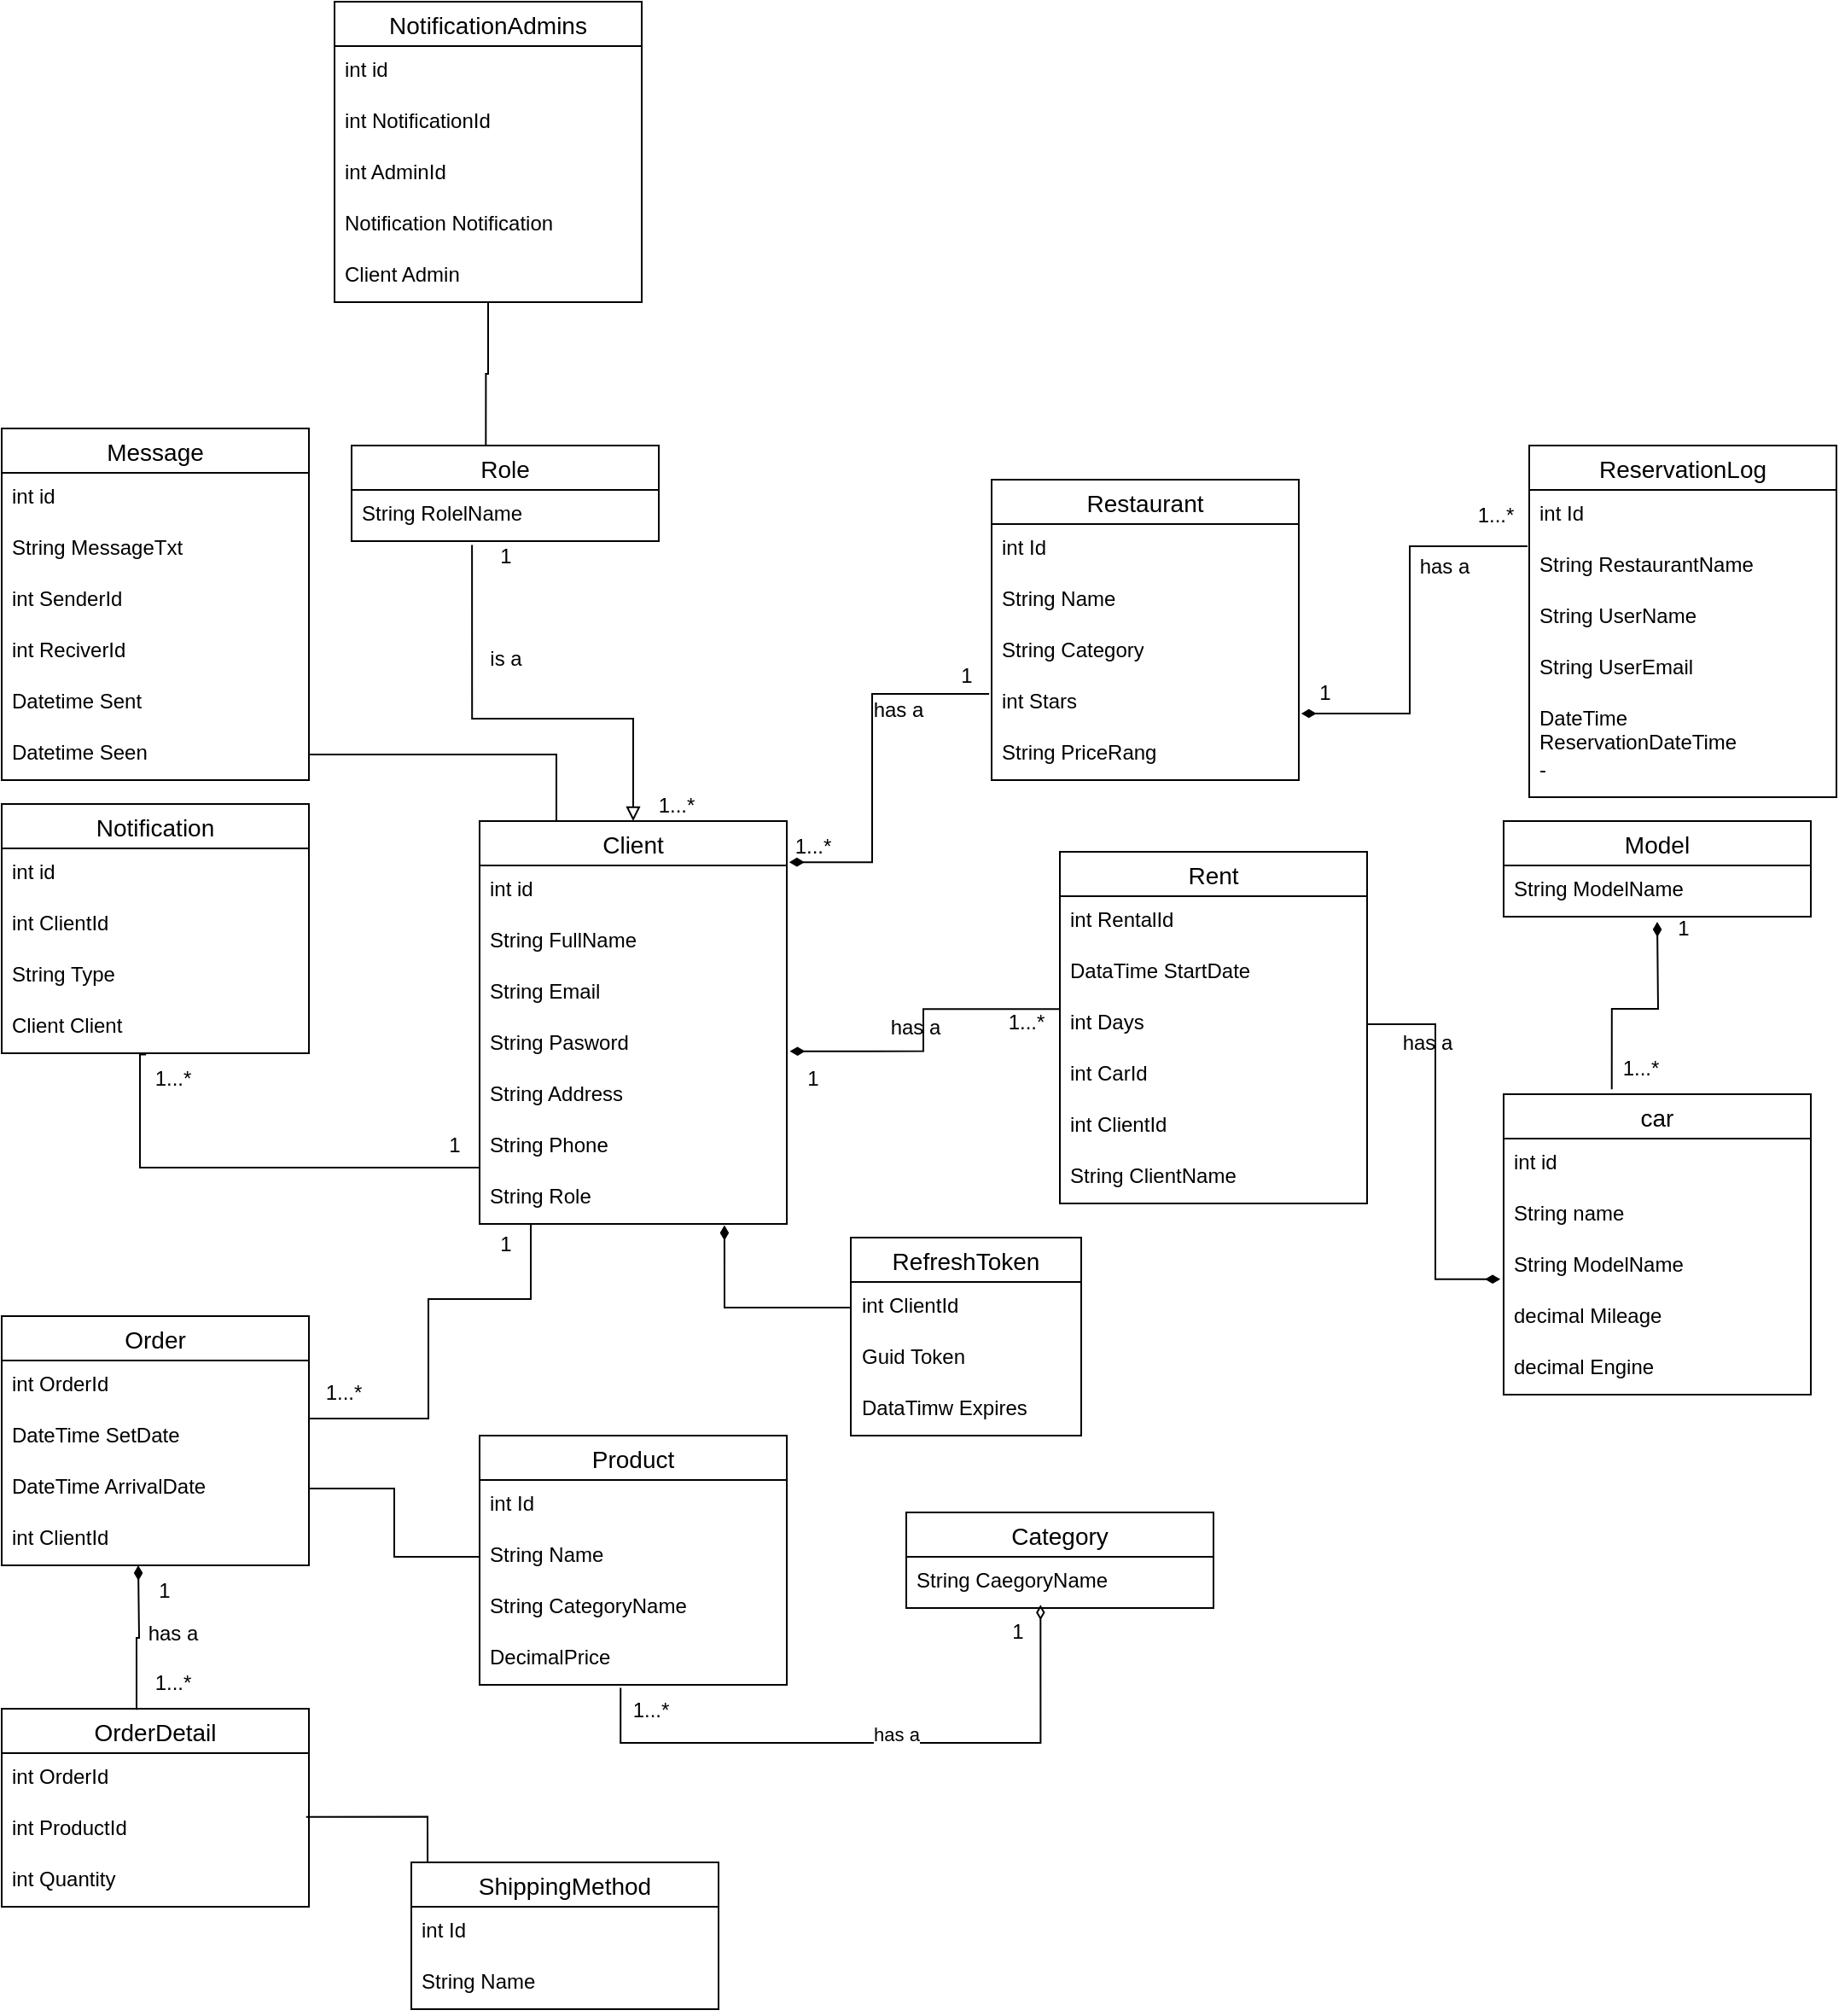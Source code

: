 <mxfile version="26.0.5">
  <diagram name="Page-1" id="ARpeOFKl9OsKkhkFpAH1">
    <mxGraphModel dx="2333" dy="3360" grid="1" gridSize="10" guides="1" tooltips="1" connect="1" arrows="1" fold="1" page="1" pageScale="1" pageWidth="850" pageHeight="1100" math="0" shadow="0">
      <root>
        <mxCell id="0" />
        <mxCell id="1" parent="0" />
        <mxCell id="6pw_1wc_7eydWXeOrxVZ-132" value="car" style="swimlane;fontStyle=0;childLayout=stackLayout;horizontal=1;startSize=26;horizontalStack=0;resizeParent=1;resizeParentMax=0;resizeLast=0;collapsible=1;marginBottom=0;align=center;fontSize=14;direction=east;absoluteArcSize=0;" parent="1" vertex="1">
          <mxGeometry x="920" y="-520" width="180" height="176" as="geometry">
            <mxRectangle x="80" y="40" width="60" height="30" as="alternateBounds" />
          </mxGeometry>
        </mxCell>
        <mxCell id="6pw_1wc_7eydWXeOrxVZ-133" value="int id" style="text;strokeColor=none;fillColor=none;spacingLeft=4;spacingRight=4;overflow=hidden;rotatable=0;points=[[0,0.5],[1,0.5]];portConstraint=eastwest;fontSize=12;whiteSpace=wrap;html=1;" parent="6pw_1wc_7eydWXeOrxVZ-132" vertex="1">
          <mxGeometry y="26" width="180" height="30" as="geometry" />
        </mxCell>
        <mxCell id="6pw_1wc_7eydWXeOrxVZ-134" value="String name" style="text;strokeColor=none;fillColor=none;spacingLeft=4;spacingRight=4;overflow=hidden;rotatable=0;points=[[0,0.5],[1,0.5]];portConstraint=eastwest;fontSize=12;whiteSpace=wrap;html=1;" parent="6pw_1wc_7eydWXeOrxVZ-132" vertex="1">
          <mxGeometry y="56" width="180" height="30" as="geometry" />
        </mxCell>
        <mxCell id="6pw_1wc_7eydWXeOrxVZ-135" value="String ModelName" style="text;strokeColor=none;fillColor=none;spacingLeft=4;spacingRight=4;overflow=hidden;rotatable=0;points=[[0,0.5],[1,0.5]];portConstraint=eastwest;fontSize=12;whiteSpace=wrap;html=1;" parent="6pw_1wc_7eydWXeOrxVZ-132" vertex="1">
          <mxGeometry y="86" width="180" height="30" as="geometry" />
        </mxCell>
        <mxCell id="6pw_1wc_7eydWXeOrxVZ-143" value="decimal Mileage" style="text;strokeColor=none;fillColor=none;spacingLeft=4;spacingRight=4;overflow=hidden;rotatable=0;points=[[0,0.5],[1,0.5]];portConstraint=eastwest;fontSize=12;whiteSpace=wrap;html=1;" parent="6pw_1wc_7eydWXeOrxVZ-132" vertex="1">
          <mxGeometry y="116" width="180" height="30" as="geometry" />
        </mxCell>
        <mxCell id="6pw_1wc_7eydWXeOrxVZ-145" value="decimal Engine" style="text;strokeColor=none;fillColor=none;spacingLeft=4;spacingRight=4;overflow=hidden;rotatable=0;points=[[0,0.5],[1,0.5]];portConstraint=eastwest;fontSize=12;whiteSpace=wrap;html=1;" parent="6pw_1wc_7eydWXeOrxVZ-132" vertex="1">
          <mxGeometry y="146" width="180" height="30" as="geometry" />
        </mxCell>
        <mxCell id="6pw_1wc_7eydWXeOrxVZ-146" value="Category" style="swimlane;fontStyle=0;childLayout=stackLayout;horizontal=1;startSize=26;horizontalStack=0;resizeParent=1;resizeParentMax=0;resizeLast=0;collapsible=1;marginBottom=0;align=center;fontSize=14;direction=east;absoluteArcSize=0;" parent="1" vertex="1">
          <mxGeometry x="570" y="-275" width="180" height="56" as="geometry">
            <mxRectangle x="80" y="40" width="60" height="30" as="alternateBounds" />
          </mxGeometry>
        </mxCell>
        <mxCell id="6pw_1wc_7eydWXeOrxVZ-148" value="String CaegoryName" style="text;strokeColor=none;fillColor=none;spacingLeft=4;spacingRight=4;overflow=hidden;rotatable=0;points=[[0,0.5],[1,0.5]];portConstraint=eastwest;fontSize=12;whiteSpace=wrap;html=1;" parent="6pw_1wc_7eydWXeOrxVZ-146" vertex="1">
          <mxGeometry y="26" width="180" height="30" as="geometry" />
        </mxCell>
        <mxCell id="6pw_1wc_7eydWXeOrxVZ-153" value="Client" style="swimlane;fontStyle=0;childLayout=stackLayout;horizontal=1;startSize=26;horizontalStack=0;resizeParent=1;resizeParentMax=0;resizeLast=0;collapsible=1;marginBottom=0;align=center;fontSize=14;direction=east;absoluteArcSize=0;" parent="1" vertex="1">
          <mxGeometry x="320" y="-680" width="180" height="236" as="geometry">
            <mxRectangle x="80" y="40" width="60" height="30" as="alternateBounds" />
          </mxGeometry>
        </mxCell>
        <mxCell id="6pw_1wc_7eydWXeOrxVZ-154" value="int id" style="text;strokeColor=none;fillColor=none;spacingLeft=4;spacingRight=4;overflow=hidden;rotatable=0;points=[[0,0.5],[1,0.5]];portConstraint=eastwest;fontSize=12;whiteSpace=wrap;html=1;" parent="6pw_1wc_7eydWXeOrxVZ-153" vertex="1">
          <mxGeometry y="26" width="180" height="30" as="geometry" />
        </mxCell>
        <mxCell id="6pw_1wc_7eydWXeOrxVZ-155" value="String FullName" style="text;strokeColor=none;fillColor=none;spacingLeft=4;spacingRight=4;overflow=hidden;rotatable=0;points=[[0,0.5],[1,0.5]];portConstraint=eastwest;fontSize=12;whiteSpace=wrap;html=1;" parent="6pw_1wc_7eydWXeOrxVZ-153" vertex="1">
          <mxGeometry y="56" width="180" height="30" as="geometry" />
        </mxCell>
        <mxCell id="6pw_1wc_7eydWXeOrxVZ-156" value="String Email" style="text;strokeColor=none;fillColor=none;spacingLeft=4;spacingRight=4;overflow=hidden;rotatable=0;points=[[0,0.5],[1,0.5]];portConstraint=eastwest;fontSize=12;whiteSpace=wrap;html=1;" parent="6pw_1wc_7eydWXeOrxVZ-153" vertex="1">
          <mxGeometry y="86" width="180" height="30" as="geometry" />
        </mxCell>
        <mxCell id="6pw_1wc_7eydWXeOrxVZ-157" value="String Pasword" style="text;strokeColor=none;fillColor=none;spacingLeft=4;spacingRight=4;overflow=hidden;rotatable=0;points=[[0,0.5],[1,0.5]];portConstraint=eastwest;fontSize=12;whiteSpace=wrap;html=1;" parent="6pw_1wc_7eydWXeOrxVZ-153" vertex="1">
          <mxGeometry y="116" width="180" height="30" as="geometry" />
        </mxCell>
        <mxCell id="6pw_1wc_7eydWXeOrxVZ-158" value="String Address" style="text;strokeColor=none;fillColor=none;spacingLeft=4;spacingRight=4;overflow=hidden;rotatable=0;points=[[0,0.5],[1,0.5]];portConstraint=eastwest;fontSize=12;whiteSpace=wrap;html=1;" parent="6pw_1wc_7eydWXeOrxVZ-153" vertex="1">
          <mxGeometry y="146" width="180" height="30" as="geometry" />
        </mxCell>
        <mxCell id="6pw_1wc_7eydWXeOrxVZ-159" value="String Phone" style="text;strokeColor=none;fillColor=none;spacingLeft=4;spacingRight=4;overflow=hidden;rotatable=0;points=[[0,0.5],[1,0.5]];portConstraint=eastwest;fontSize=12;whiteSpace=wrap;html=1;" parent="6pw_1wc_7eydWXeOrxVZ-153" vertex="1">
          <mxGeometry y="176" width="180" height="30" as="geometry" />
        </mxCell>
        <mxCell id="6pw_1wc_7eydWXeOrxVZ-160" value="String Role" style="text;strokeColor=none;fillColor=none;spacingLeft=4;spacingRight=4;overflow=hidden;rotatable=0;points=[[0,0.5],[1,0.5]];portConstraint=eastwest;fontSize=12;whiteSpace=wrap;html=1;" parent="6pw_1wc_7eydWXeOrxVZ-153" vertex="1">
          <mxGeometry y="206" width="180" height="30" as="geometry" />
        </mxCell>
        <mxCell id="6pw_1wc_7eydWXeOrxVZ-162" value="Message" style="swimlane;fontStyle=0;childLayout=stackLayout;horizontal=1;startSize=26;horizontalStack=0;resizeParent=1;resizeParentMax=0;resizeLast=0;collapsible=1;marginBottom=0;align=center;fontSize=14;direction=east;absoluteArcSize=0;" parent="1" vertex="1">
          <mxGeometry x="40" y="-910" width="180" height="206" as="geometry">
            <mxRectangle x="80" y="40" width="60" height="30" as="alternateBounds" />
          </mxGeometry>
        </mxCell>
        <mxCell id="6pw_1wc_7eydWXeOrxVZ-163" value="int id" style="text;strokeColor=none;fillColor=none;spacingLeft=4;spacingRight=4;overflow=hidden;rotatable=0;points=[[0,0.5],[1,0.5]];portConstraint=eastwest;fontSize=12;whiteSpace=wrap;html=1;" parent="6pw_1wc_7eydWXeOrxVZ-162" vertex="1">
          <mxGeometry y="26" width="180" height="30" as="geometry" />
        </mxCell>
        <mxCell id="6pw_1wc_7eydWXeOrxVZ-164" value="String MessageTxt" style="text;strokeColor=none;fillColor=none;spacingLeft=4;spacingRight=4;overflow=hidden;rotatable=0;points=[[0,0.5],[1,0.5]];portConstraint=eastwest;fontSize=12;whiteSpace=wrap;html=1;" parent="6pw_1wc_7eydWXeOrxVZ-162" vertex="1">
          <mxGeometry y="56" width="180" height="30" as="geometry" />
        </mxCell>
        <mxCell id="6pw_1wc_7eydWXeOrxVZ-165" value="int SenderId" style="text;strokeColor=none;fillColor=none;spacingLeft=4;spacingRight=4;overflow=hidden;rotatable=0;points=[[0,0.5],[1,0.5]];portConstraint=eastwest;fontSize=12;whiteSpace=wrap;html=1;" parent="6pw_1wc_7eydWXeOrxVZ-162" vertex="1">
          <mxGeometry y="86" width="180" height="30" as="geometry" />
        </mxCell>
        <mxCell id="6pw_1wc_7eydWXeOrxVZ-166" value="int ReciverId" style="text;strokeColor=none;fillColor=none;spacingLeft=4;spacingRight=4;overflow=hidden;rotatable=0;points=[[0,0.5],[1,0.5]];portConstraint=eastwest;fontSize=12;whiteSpace=wrap;html=1;" parent="6pw_1wc_7eydWXeOrxVZ-162" vertex="1">
          <mxGeometry y="116" width="180" height="30" as="geometry" />
        </mxCell>
        <mxCell id="6pw_1wc_7eydWXeOrxVZ-167" value="Datetime Sent" style="text;strokeColor=none;fillColor=none;spacingLeft=4;spacingRight=4;overflow=hidden;rotatable=0;points=[[0,0.5],[1,0.5]];portConstraint=eastwest;fontSize=12;whiteSpace=wrap;html=1;" parent="6pw_1wc_7eydWXeOrxVZ-162" vertex="1">
          <mxGeometry y="146" width="180" height="30" as="geometry" />
        </mxCell>
        <mxCell id="6pw_1wc_7eydWXeOrxVZ-168" value="Datetime Seen" style="text;strokeColor=none;fillColor=none;spacingLeft=4;spacingRight=4;overflow=hidden;rotatable=0;points=[[0,0.5],[1,0.5]];portConstraint=eastwest;fontSize=12;whiteSpace=wrap;html=1;" parent="6pw_1wc_7eydWXeOrxVZ-162" vertex="1">
          <mxGeometry y="176" width="180" height="30" as="geometry" />
        </mxCell>
        <mxCell id="6pw_1wc_7eydWXeOrxVZ-169" value="Model" style="swimlane;fontStyle=0;childLayout=stackLayout;horizontal=1;startSize=26;horizontalStack=0;resizeParent=1;resizeParentMax=0;resizeLast=0;collapsible=1;marginBottom=0;align=center;fontSize=14;direction=east;absoluteArcSize=0;" parent="1" vertex="1">
          <mxGeometry x="920" y="-680" width="180" height="56" as="geometry">
            <mxRectangle x="80" y="40" width="60" height="30" as="alternateBounds" />
          </mxGeometry>
        </mxCell>
        <mxCell id="6pw_1wc_7eydWXeOrxVZ-171" value="String ModelName" style="text;strokeColor=none;fillColor=none;spacingLeft=4;spacingRight=4;overflow=hidden;rotatable=0;points=[[0,0.5],[1,0.5]];portConstraint=eastwest;fontSize=12;whiteSpace=wrap;html=1;" parent="6pw_1wc_7eydWXeOrxVZ-169" vertex="1">
          <mxGeometry y="26" width="180" height="30" as="geometry" />
        </mxCell>
        <mxCell id="6pw_1wc_7eydWXeOrxVZ-176" value="Notification" style="swimlane;fontStyle=0;childLayout=stackLayout;horizontal=1;startSize=26;horizontalStack=0;resizeParent=1;resizeParentMax=0;resizeLast=0;collapsible=1;marginBottom=0;align=center;fontSize=14;direction=east;absoluteArcSize=0;" parent="1" vertex="1">
          <mxGeometry x="40" y="-690" width="180" height="146" as="geometry">
            <mxRectangle x="80" y="40" width="60" height="30" as="alternateBounds" />
          </mxGeometry>
        </mxCell>
        <mxCell id="6pw_1wc_7eydWXeOrxVZ-177" value="int id" style="text;strokeColor=none;fillColor=none;spacingLeft=4;spacingRight=4;overflow=hidden;rotatable=0;points=[[0,0.5],[1,0.5]];portConstraint=eastwest;fontSize=12;whiteSpace=wrap;html=1;" parent="6pw_1wc_7eydWXeOrxVZ-176" vertex="1">
          <mxGeometry y="26" width="180" height="30" as="geometry" />
        </mxCell>
        <mxCell id="6pw_1wc_7eydWXeOrxVZ-178" value="int ClientId" style="text;strokeColor=none;fillColor=none;spacingLeft=4;spacingRight=4;overflow=hidden;rotatable=0;points=[[0,0.5],[1,0.5]];portConstraint=eastwest;fontSize=12;whiteSpace=wrap;html=1;" parent="6pw_1wc_7eydWXeOrxVZ-176" vertex="1">
          <mxGeometry y="56" width="180" height="30" as="geometry" />
        </mxCell>
        <mxCell id="6pw_1wc_7eydWXeOrxVZ-179" value="String Type" style="text;strokeColor=none;fillColor=none;spacingLeft=4;spacingRight=4;overflow=hidden;rotatable=0;points=[[0,0.5],[1,0.5]];portConstraint=eastwest;fontSize=12;whiteSpace=wrap;html=1;" parent="6pw_1wc_7eydWXeOrxVZ-176" vertex="1">
          <mxGeometry y="86" width="180" height="30" as="geometry" />
        </mxCell>
        <mxCell id="6pw_1wc_7eydWXeOrxVZ-180" value="Client Client" style="text;strokeColor=none;fillColor=none;spacingLeft=4;spacingRight=4;overflow=hidden;rotatable=0;points=[[0,0.5],[1,0.5]];portConstraint=eastwest;fontSize=12;whiteSpace=wrap;html=1;" parent="6pw_1wc_7eydWXeOrxVZ-176" vertex="1">
          <mxGeometry y="116" width="180" height="30" as="geometry" />
        </mxCell>
        <mxCell id="6pw_1wc_7eydWXeOrxVZ-182" value="NotificationAdmins" style="swimlane;fontStyle=0;childLayout=stackLayout;horizontal=1;startSize=26;horizontalStack=0;resizeParent=1;resizeParentMax=0;resizeLast=0;collapsible=1;marginBottom=0;align=center;fontSize=14;direction=east;absoluteArcSize=0;" parent="1" vertex="1">
          <mxGeometry x="235" y="-1160" width="180" height="176" as="geometry">
            <mxRectangle x="80" y="40" width="60" height="30" as="alternateBounds" />
          </mxGeometry>
        </mxCell>
        <mxCell id="6pw_1wc_7eydWXeOrxVZ-183" value="int id" style="text;strokeColor=none;fillColor=none;spacingLeft=4;spacingRight=4;overflow=hidden;rotatable=0;points=[[0,0.5],[1,0.5]];portConstraint=eastwest;fontSize=12;whiteSpace=wrap;html=1;" parent="6pw_1wc_7eydWXeOrxVZ-182" vertex="1">
          <mxGeometry y="26" width="180" height="30" as="geometry" />
        </mxCell>
        <mxCell id="6pw_1wc_7eydWXeOrxVZ-184" value="int NotificationId" style="text;strokeColor=none;fillColor=none;spacingLeft=4;spacingRight=4;overflow=hidden;rotatable=0;points=[[0,0.5],[1,0.5]];portConstraint=eastwest;fontSize=12;whiteSpace=wrap;html=1;" parent="6pw_1wc_7eydWXeOrxVZ-182" vertex="1">
          <mxGeometry y="56" width="180" height="30" as="geometry" />
        </mxCell>
        <mxCell id="6pw_1wc_7eydWXeOrxVZ-185" value="int AdminId" style="text;strokeColor=none;fillColor=none;spacingLeft=4;spacingRight=4;overflow=hidden;rotatable=0;points=[[0,0.5],[1,0.5]];portConstraint=eastwest;fontSize=12;whiteSpace=wrap;html=1;" parent="6pw_1wc_7eydWXeOrxVZ-182" vertex="1">
          <mxGeometry y="86" width="180" height="30" as="geometry" />
        </mxCell>
        <mxCell id="6pw_1wc_7eydWXeOrxVZ-186" value="Notification Notification" style="text;strokeColor=none;fillColor=none;spacingLeft=4;spacingRight=4;overflow=hidden;rotatable=0;points=[[0,0.5],[1,0.5]];portConstraint=eastwest;fontSize=12;whiteSpace=wrap;html=1;" parent="6pw_1wc_7eydWXeOrxVZ-182" vertex="1">
          <mxGeometry y="116" width="180" height="30" as="geometry" />
        </mxCell>
        <mxCell id="6pw_1wc_7eydWXeOrxVZ-187" value="Client Admin" style="text;strokeColor=none;fillColor=none;spacingLeft=4;spacingRight=4;overflow=hidden;rotatable=0;points=[[0,0.5],[1,0.5]];portConstraint=eastwest;fontSize=12;whiteSpace=wrap;html=1;" parent="6pw_1wc_7eydWXeOrxVZ-182" vertex="1">
          <mxGeometry y="146" width="180" height="30" as="geometry" />
        </mxCell>
        <mxCell id="6pw_1wc_7eydWXeOrxVZ-189" value="Order" style="swimlane;fontStyle=0;childLayout=stackLayout;horizontal=1;startSize=26;horizontalStack=0;resizeParent=1;resizeParentMax=0;resizeLast=0;collapsible=1;marginBottom=0;align=center;fontSize=14;direction=east;absoluteArcSize=0;" parent="1" vertex="1">
          <mxGeometry x="40" y="-390" width="180" height="146" as="geometry">
            <mxRectangle x="80" y="40" width="60" height="30" as="alternateBounds" />
          </mxGeometry>
        </mxCell>
        <mxCell id="6pw_1wc_7eydWXeOrxVZ-190" value="int OrderId" style="text;strokeColor=none;fillColor=none;spacingLeft=4;spacingRight=4;overflow=hidden;rotatable=0;points=[[0,0.5],[1,0.5]];portConstraint=eastwest;fontSize=12;whiteSpace=wrap;html=1;" parent="6pw_1wc_7eydWXeOrxVZ-189" vertex="1">
          <mxGeometry y="26" width="180" height="30" as="geometry" />
        </mxCell>
        <mxCell id="6pw_1wc_7eydWXeOrxVZ-191" value="DateTime SetDate" style="text;strokeColor=none;fillColor=none;spacingLeft=4;spacingRight=4;overflow=hidden;rotatable=0;points=[[0,0.5],[1,0.5]];portConstraint=eastwest;fontSize=12;whiteSpace=wrap;html=1;" parent="6pw_1wc_7eydWXeOrxVZ-189" vertex="1">
          <mxGeometry y="56" width="180" height="30" as="geometry" />
        </mxCell>
        <mxCell id="6pw_1wc_7eydWXeOrxVZ-192" value="DateTime ArrivalDate" style="text;strokeColor=none;fillColor=none;spacingLeft=4;spacingRight=4;overflow=hidden;rotatable=0;points=[[0,0.5],[1,0.5]];portConstraint=eastwest;fontSize=12;whiteSpace=wrap;html=1;" parent="6pw_1wc_7eydWXeOrxVZ-189" vertex="1">
          <mxGeometry y="86" width="180" height="30" as="geometry" />
        </mxCell>
        <mxCell id="6pw_1wc_7eydWXeOrxVZ-193" value="int ClientId" style="text;strokeColor=none;fillColor=none;spacingLeft=4;spacingRight=4;overflow=hidden;rotatable=0;points=[[0,0.5],[1,0.5]];portConstraint=eastwest;fontSize=12;whiteSpace=wrap;html=1;" parent="6pw_1wc_7eydWXeOrxVZ-189" vertex="1">
          <mxGeometry y="116" width="180" height="30" as="geometry" />
        </mxCell>
        <mxCell id="6pw_1wc_7eydWXeOrxVZ-195" value="OrderDetail" style="swimlane;fontStyle=0;childLayout=stackLayout;horizontal=1;startSize=26;horizontalStack=0;resizeParent=1;resizeParentMax=0;resizeLast=0;collapsible=1;marginBottom=0;align=center;fontSize=14;direction=east;absoluteArcSize=0;" parent="1" vertex="1">
          <mxGeometry x="40" y="-160" width="180" height="116" as="geometry">
            <mxRectangle x="80" y="40" width="60" height="30" as="alternateBounds" />
          </mxGeometry>
        </mxCell>
        <mxCell id="6pw_1wc_7eydWXeOrxVZ-196" value="int OrderId" style="text;strokeColor=none;fillColor=none;spacingLeft=4;spacingRight=4;overflow=hidden;rotatable=0;points=[[0,0.5],[1,0.5]];portConstraint=eastwest;fontSize=12;whiteSpace=wrap;html=1;" parent="6pw_1wc_7eydWXeOrxVZ-195" vertex="1">
          <mxGeometry y="26" width="180" height="30" as="geometry" />
        </mxCell>
        <mxCell id="6pw_1wc_7eydWXeOrxVZ-197" value="int ProductId" style="text;strokeColor=none;fillColor=none;spacingLeft=4;spacingRight=4;overflow=hidden;rotatable=0;points=[[0,0.5],[1,0.5]];portConstraint=eastwest;fontSize=12;whiteSpace=wrap;html=1;" parent="6pw_1wc_7eydWXeOrxVZ-195" vertex="1">
          <mxGeometry y="56" width="180" height="30" as="geometry" />
        </mxCell>
        <mxCell id="6pw_1wc_7eydWXeOrxVZ-198" value="int Quantity" style="text;strokeColor=none;fillColor=none;spacingLeft=4;spacingRight=4;overflow=hidden;rotatable=0;points=[[0,0.5],[1,0.5]];portConstraint=eastwest;fontSize=12;whiteSpace=wrap;html=1;" parent="6pw_1wc_7eydWXeOrxVZ-195" vertex="1">
          <mxGeometry y="86" width="180" height="30" as="geometry" />
        </mxCell>
        <mxCell id="6pw_1wc_7eydWXeOrxVZ-200" value="Product" style="swimlane;fontStyle=0;childLayout=stackLayout;horizontal=1;startSize=26;horizontalStack=0;resizeParent=1;resizeParentMax=0;resizeLast=0;collapsible=1;marginBottom=0;align=center;fontSize=14;direction=east;absoluteArcSize=0;" parent="1" vertex="1">
          <mxGeometry x="320" y="-320" width="180" height="146" as="geometry">
            <mxRectangle x="80" y="40" width="60" height="30" as="alternateBounds" />
          </mxGeometry>
        </mxCell>
        <mxCell id="6pw_1wc_7eydWXeOrxVZ-201" value="int Id" style="text;strokeColor=none;fillColor=none;spacingLeft=4;spacingRight=4;overflow=hidden;rotatable=0;points=[[0,0.5],[1,0.5]];portConstraint=eastwest;fontSize=12;whiteSpace=wrap;html=1;" parent="6pw_1wc_7eydWXeOrxVZ-200" vertex="1">
          <mxGeometry y="26" width="180" height="30" as="geometry" />
        </mxCell>
        <mxCell id="6pw_1wc_7eydWXeOrxVZ-202" value="String Name" style="text;strokeColor=none;fillColor=none;spacingLeft=4;spacingRight=4;overflow=hidden;rotatable=0;points=[[0,0.5],[1,0.5]];portConstraint=eastwest;fontSize=12;whiteSpace=wrap;html=1;" parent="6pw_1wc_7eydWXeOrxVZ-200" vertex="1">
          <mxGeometry y="56" width="180" height="30" as="geometry" />
        </mxCell>
        <mxCell id="6pw_1wc_7eydWXeOrxVZ-203" value="String CategoryName" style="text;strokeColor=none;fillColor=none;spacingLeft=4;spacingRight=4;overflow=hidden;rotatable=0;points=[[0,0.5],[1,0.5]];portConstraint=eastwest;fontSize=12;whiteSpace=wrap;html=1;" parent="6pw_1wc_7eydWXeOrxVZ-200" vertex="1">
          <mxGeometry y="86" width="180" height="30" as="geometry" />
        </mxCell>
        <mxCell id="6pw_1wc_7eydWXeOrxVZ-204" value="DecimalPrice" style="text;strokeColor=none;fillColor=none;spacingLeft=4;spacingRight=4;overflow=hidden;rotatable=0;points=[[0,0.5],[1,0.5]];portConstraint=eastwest;fontSize=12;whiteSpace=wrap;html=1;" parent="6pw_1wc_7eydWXeOrxVZ-200" vertex="1">
          <mxGeometry y="116" width="180" height="30" as="geometry" />
        </mxCell>
        <mxCell id="6pw_1wc_7eydWXeOrxVZ-205" value="RefreshToken" style="swimlane;fontStyle=0;childLayout=stackLayout;horizontal=1;startSize=26;horizontalStack=0;resizeParent=1;resizeParentMax=0;resizeLast=0;collapsible=1;marginBottom=0;align=center;fontSize=14;direction=east;absoluteArcSize=0;" parent="1" vertex="1">
          <mxGeometry x="537.5" y="-436" width="135" height="116" as="geometry">
            <mxRectangle x="80" y="40" width="60" height="30" as="alternateBounds" />
          </mxGeometry>
        </mxCell>
        <mxCell id="6pw_1wc_7eydWXeOrxVZ-206" value="int ClientId" style="text;strokeColor=none;fillColor=none;spacingLeft=4;spacingRight=4;overflow=hidden;rotatable=0;points=[[0,0.5],[1,0.5]];portConstraint=eastwest;fontSize=12;whiteSpace=wrap;html=1;" parent="6pw_1wc_7eydWXeOrxVZ-205" vertex="1">
          <mxGeometry y="26" width="135" height="30" as="geometry" />
        </mxCell>
        <mxCell id="6pw_1wc_7eydWXeOrxVZ-207" value="Guid Token" style="text;strokeColor=none;fillColor=none;spacingLeft=4;spacingRight=4;overflow=hidden;rotatable=0;points=[[0,0.5],[1,0.5]];portConstraint=eastwest;fontSize=12;whiteSpace=wrap;html=1;" parent="6pw_1wc_7eydWXeOrxVZ-205" vertex="1">
          <mxGeometry y="56" width="135" height="30" as="geometry" />
        </mxCell>
        <mxCell id="6pw_1wc_7eydWXeOrxVZ-208" value="DataTimw Expires" style="text;strokeColor=none;fillColor=none;spacingLeft=4;spacingRight=4;overflow=hidden;rotatable=0;points=[[0,0.5],[1,0.5]];portConstraint=eastwest;fontSize=12;whiteSpace=wrap;html=1;" parent="6pw_1wc_7eydWXeOrxVZ-205" vertex="1">
          <mxGeometry y="86" width="135" height="30" as="geometry" />
        </mxCell>
        <mxCell id="6pw_1wc_7eydWXeOrxVZ-210" value="Rent" style="swimlane;fontStyle=0;childLayout=stackLayout;horizontal=1;startSize=26;horizontalStack=0;resizeParent=1;resizeParentMax=0;resizeLast=0;collapsible=1;marginBottom=0;align=center;fontSize=14;direction=east;absoluteArcSize=0;" parent="1" vertex="1">
          <mxGeometry x="660" y="-662" width="180" height="206" as="geometry">
            <mxRectangle x="80" y="40" width="60" height="30" as="alternateBounds" />
          </mxGeometry>
        </mxCell>
        <mxCell id="6pw_1wc_7eydWXeOrxVZ-211" value="int RentalId" style="text;strokeColor=none;fillColor=none;spacingLeft=4;spacingRight=4;overflow=hidden;rotatable=0;points=[[0,0.5],[1,0.5]];portConstraint=eastwest;fontSize=12;whiteSpace=wrap;html=1;" parent="6pw_1wc_7eydWXeOrxVZ-210" vertex="1">
          <mxGeometry y="26" width="180" height="30" as="geometry" />
        </mxCell>
        <mxCell id="6pw_1wc_7eydWXeOrxVZ-212" value="DataTime StartDate" style="text;strokeColor=none;fillColor=none;spacingLeft=4;spacingRight=4;overflow=hidden;rotatable=0;points=[[0,0.5],[1,0.5]];portConstraint=eastwest;fontSize=12;whiteSpace=wrap;html=1;" parent="6pw_1wc_7eydWXeOrxVZ-210" vertex="1">
          <mxGeometry y="56" width="180" height="30" as="geometry" />
        </mxCell>
        <mxCell id="6pw_1wc_7eydWXeOrxVZ-213" value="int Days" style="text;strokeColor=none;fillColor=none;spacingLeft=4;spacingRight=4;overflow=hidden;rotatable=0;points=[[0,0.5],[1,0.5]];portConstraint=eastwest;fontSize=12;whiteSpace=wrap;html=1;" parent="6pw_1wc_7eydWXeOrxVZ-210" vertex="1">
          <mxGeometry y="86" width="180" height="30" as="geometry" />
        </mxCell>
        <mxCell id="6pw_1wc_7eydWXeOrxVZ-214" value="int CarId" style="text;strokeColor=none;fillColor=none;spacingLeft=4;spacingRight=4;overflow=hidden;rotatable=0;points=[[0,0.5],[1,0.5]];portConstraint=eastwest;fontSize=12;whiteSpace=wrap;html=1;" parent="6pw_1wc_7eydWXeOrxVZ-210" vertex="1">
          <mxGeometry y="116" width="180" height="30" as="geometry" />
        </mxCell>
        <mxCell id="6pw_1wc_7eydWXeOrxVZ-215" value="int ClientId" style="text;strokeColor=none;fillColor=none;spacingLeft=4;spacingRight=4;overflow=hidden;rotatable=0;points=[[0,0.5],[1,0.5]];portConstraint=eastwest;fontSize=12;whiteSpace=wrap;html=1;" parent="6pw_1wc_7eydWXeOrxVZ-210" vertex="1">
          <mxGeometry y="146" width="180" height="30" as="geometry" />
        </mxCell>
        <mxCell id="6pw_1wc_7eydWXeOrxVZ-216" value="String ClientName" style="text;strokeColor=none;fillColor=none;spacingLeft=4;spacingRight=4;overflow=hidden;rotatable=0;points=[[0,0.5],[1,0.5]];portConstraint=eastwest;fontSize=12;whiteSpace=wrap;html=1;" parent="6pw_1wc_7eydWXeOrxVZ-210" vertex="1">
          <mxGeometry y="176" width="180" height="30" as="geometry" />
        </mxCell>
        <mxCell id="6pw_1wc_7eydWXeOrxVZ-217" value="ReservationLog" style="swimlane;fontStyle=0;childLayout=stackLayout;horizontal=1;startSize=26;horizontalStack=0;resizeParent=1;resizeParentMax=0;resizeLast=0;collapsible=1;marginBottom=0;align=center;fontSize=14;direction=east;absoluteArcSize=0;" parent="1" vertex="1">
          <mxGeometry x="935" y="-900" width="180" height="206" as="geometry">
            <mxRectangle x="80" y="40" width="60" height="30" as="alternateBounds" />
          </mxGeometry>
        </mxCell>
        <mxCell id="6pw_1wc_7eydWXeOrxVZ-218" value="int Id" style="text;strokeColor=none;fillColor=none;spacingLeft=4;spacingRight=4;overflow=hidden;rotatable=0;points=[[0,0.5],[1,0.5]];portConstraint=eastwest;fontSize=12;whiteSpace=wrap;html=1;" parent="6pw_1wc_7eydWXeOrxVZ-217" vertex="1">
          <mxGeometry y="26" width="180" height="30" as="geometry" />
        </mxCell>
        <mxCell id="6pw_1wc_7eydWXeOrxVZ-219" value="String RestaurantName" style="text;strokeColor=none;fillColor=none;spacingLeft=4;spacingRight=4;overflow=hidden;rotatable=0;points=[[0,0.5],[1,0.5]];portConstraint=eastwest;fontSize=12;whiteSpace=wrap;html=1;" parent="6pw_1wc_7eydWXeOrxVZ-217" vertex="1">
          <mxGeometry y="56" width="180" height="30" as="geometry" />
        </mxCell>
        <mxCell id="6pw_1wc_7eydWXeOrxVZ-220" value="String UserName" style="text;strokeColor=none;fillColor=none;spacingLeft=4;spacingRight=4;overflow=hidden;rotatable=0;points=[[0,0.5],[1,0.5]];portConstraint=eastwest;fontSize=12;whiteSpace=wrap;html=1;" parent="6pw_1wc_7eydWXeOrxVZ-217" vertex="1">
          <mxGeometry y="86" width="180" height="30" as="geometry" />
        </mxCell>
        <mxCell id="6pw_1wc_7eydWXeOrxVZ-221" value="String UserEmail" style="text;strokeColor=none;fillColor=none;spacingLeft=4;spacingRight=4;overflow=hidden;rotatable=0;points=[[0,0.5],[1,0.5]];portConstraint=eastwest;fontSize=12;whiteSpace=wrap;html=1;" parent="6pw_1wc_7eydWXeOrxVZ-217" vertex="1">
          <mxGeometry y="116" width="180" height="30" as="geometry" />
        </mxCell>
        <mxCell id="6pw_1wc_7eydWXeOrxVZ-222" value="DateTime ReservationDateTime" style="text;strokeColor=none;fillColor=none;spacingLeft=4;spacingRight=4;overflow=hidden;rotatable=0;points=[[0,0.5],[1,0.5]];portConstraint=eastwest;fontSize=12;whiteSpace=wrap;html=1;" parent="6pw_1wc_7eydWXeOrxVZ-217" vertex="1">
          <mxGeometry y="146" width="180" height="30" as="geometry" />
        </mxCell>
        <mxCell id="6pw_1wc_7eydWXeOrxVZ-224" value="-" style="text;strokeColor=none;fillColor=none;spacingLeft=4;spacingRight=4;overflow=hidden;rotatable=0;points=[[0,0.5],[1,0.5]];portConstraint=eastwest;fontSize=12;whiteSpace=wrap;html=1;" parent="6pw_1wc_7eydWXeOrxVZ-217" vertex="1">
          <mxGeometry y="176" width="180" height="30" as="geometry" />
        </mxCell>
        <mxCell id="6pw_1wc_7eydWXeOrxVZ-225" value="Restaurant" style="swimlane;fontStyle=0;childLayout=stackLayout;horizontal=1;startSize=26;horizontalStack=0;resizeParent=1;resizeParentMax=0;resizeLast=0;collapsible=1;marginBottom=0;align=center;fontSize=14;direction=east;absoluteArcSize=0;" parent="1" vertex="1">
          <mxGeometry x="620" y="-880" width="180" height="176" as="geometry">
            <mxRectangle x="80" y="40" width="60" height="30" as="alternateBounds" />
          </mxGeometry>
        </mxCell>
        <mxCell id="6pw_1wc_7eydWXeOrxVZ-226" value="int Id" style="text;strokeColor=none;fillColor=none;spacingLeft=4;spacingRight=4;overflow=hidden;rotatable=0;points=[[0,0.5],[1,0.5]];portConstraint=eastwest;fontSize=12;whiteSpace=wrap;html=1;" parent="6pw_1wc_7eydWXeOrxVZ-225" vertex="1">
          <mxGeometry y="26" width="180" height="30" as="geometry" />
        </mxCell>
        <mxCell id="6pw_1wc_7eydWXeOrxVZ-227" value="String Name" style="text;strokeColor=none;fillColor=none;spacingLeft=4;spacingRight=4;overflow=hidden;rotatable=0;points=[[0,0.5],[1,0.5]];portConstraint=eastwest;fontSize=12;whiteSpace=wrap;html=1;" parent="6pw_1wc_7eydWXeOrxVZ-225" vertex="1">
          <mxGeometry y="56" width="180" height="30" as="geometry" />
        </mxCell>
        <mxCell id="6pw_1wc_7eydWXeOrxVZ-228" value="String Category" style="text;strokeColor=none;fillColor=none;spacingLeft=4;spacingRight=4;overflow=hidden;rotatable=0;points=[[0,0.5],[1,0.5]];portConstraint=eastwest;fontSize=12;whiteSpace=wrap;html=1;" parent="6pw_1wc_7eydWXeOrxVZ-225" vertex="1">
          <mxGeometry y="86" width="180" height="30" as="geometry" />
        </mxCell>
        <mxCell id="6pw_1wc_7eydWXeOrxVZ-229" value="int Stars" style="text;strokeColor=none;fillColor=none;spacingLeft=4;spacingRight=4;overflow=hidden;rotatable=0;points=[[0,0.5],[1,0.5]];portConstraint=eastwest;fontSize=12;whiteSpace=wrap;html=1;" parent="6pw_1wc_7eydWXeOrxVZ-225" vertex="1">
          <mxGeometry y="116" width="180" height="30" as="geometry" />
        </mxCell>
        <mxCell id="6pw_1wc_7eydWXeOrxVZ-230" value="String PriceRang" style="text;strokeColor=none;fillColor=none;spacingLeft=4;spacingRight=4;overflow=hidden;rotatable=0;points=[[0,0.5],[1,0.5]];portConstraint=eastwest;fontSize=12;whiteSpace=wrap;html=1;" parent="6pw_1wc_7eydWXeOrxVZ-225" vertex="1">
          <mxGeometry y="146" width="180" height="30" as="geometry" />
        </mxCell>
        <mxCell id="6pw_1wc_7eydWXeOrxVZ-232" value="Role" style="swimlane;fontStyle=0;childLayout=stackLayout;horizontal=1;startSize=26;horizontalStack=0;resizeParent=1;resizeParentMax=0;resizeLast=0;collapsible=1;marginBottom=0;align=center;fontSize=14;direction=east;absoluteArcSize=0;" parent="1" vertex="1">
          <mxGeometry x="245" y="-900" width="180" height="56" as="geometry">
            <mxRectangle x="80" y="40" width="60" height="30" as="alternateBounds" />
          </mxGeometry>
        </mxCell>
        <mxCell id="6pw_1wc_7eydWXeOrxVZ-233" value="String RolelName" style="text;strokeColor=none;fillColor=none;spacingLeft=4;spacingRight=4;overflow=hidden;rotatable=0;points=[[0,0.5],[1,0.5]];portConstraint=eastwest;fontSize=12;whiteSpace=wrap;html=1;" parent="6pw_1wc_7eydWXeOrxVZ-232" vertex="1">
          <mxGeometry y="26" width="180" height="30" as="geometry" />
        </mxCell>
        <mxCell id="6pw_1wc_7eydWXeOrxVZ-235" value="ShippingMethod" style="swimlane;fontStyle=0;childLayout=stackLayout;horizontal=1;startSize=26;horizontalStack=0;resizeParent=1;resizeParentMax=0;resizeLast=0;collapsible=1;marginBottom=0;align=center;fontSize=14;direction=east;absoluteArcSize=0;" parent="1" vertex="1">
          <mxGeometry x="280" y="-70" width="180" height="86" as="geometry">
            <mxRectangle x="80" y="40" width="60" height="30" as="alternateBounds" />
          </mxGeometry>
        </mxCell>
        <mxCell id="6pw_1wc_7eydWXeOrxVZ-236" value="int Id" style="text;strokeColor=none;fillColor=none;spacingLeft=4;spacingRight=4;overflow=hidden;rotatable=0;points=[[0,0.5],[1,0.5]];portConstraint=eastwest;fontSize=12;whiteSpace=wrap;html=1;" parent="6pw_1wc_7eydWXeOrxVZ-235" vertex="1">
          <mxGeometry y="26" width="180" height="30" as="geometry" />
        </mxCell>
        <mxCell id="6pw_1wc_7eydWXeOrxVZ-237" value="String Name" style="text;strokeColor=none;fillColor=none;spacingLeft=4;spacingRight=4;overflow=hidden;rotatable=0;points=[[0,0.5],[1,0.5]];portConstraint=eastwest;fontSize=12;whiteSpace=wrap;html=1;" parent="6pw_1wc_7eydWXeOrxVZ-235" vertex="1">
          <mxGeometry y="56" width="180" height="30" as="geometry" />
        </mxCell>
        <mxCell id="J-stulUpZThY6bfA50Kx-7" style="edgeStyle=orthogonalEdgeStyle;rounded=0;orthogonalLoop=1;jettySize=auto;html=1;entryX=0.5;entryY=0;entryDx=0;entryDy=0;endArrow=block;endFill=0;exitX=0.392;exitY=1.075;exitDx=0;exitDy=0;exitPerimeter=0;" parent="1" source="6pw_1wc_7eydWXeOrxVZ-233" edge="1">
          <mxGeometry relative="1" as="geometry">
            <mxPoint x="490" y="-770" as="sourcePoint" />
            <mxPoint x="410" y="-680" as="targetPoint" />
            <Array as="points">
              <mxPoint x="316" y="-740" />
              <mxPoint x="410" y="-740" />
            </Array>
          </mxGeometry>
        </mxCell>
        <mxCell id="J-stulUpZThY6bfA50Kx-8" value="is a" style="text;html=1;align=center;verticalAlign=middle;resizable=0;points=[];autosize=1;strokeColor=none;fillColor=none;" parent="1" vertex="1">
          <mxGeometry x="315" y="-790" width="40" height="30" as="geometry" />
        </mxCell>
        <mxCell id="J-stulUpZThY6bfA50Kx-9" value="1" style="text;html=1;align=center;verticalAlign=middle;resizable=0;points=[];autosize=1;strokeColor=none;fillColor=none;" parent="1" vertex="1">
          <mxGeometry x="320" y="-850" width="30" height="30" as="geometry" />
        </mxCell>
        <mxCell id="J-stulUpZThY6bfA50Kx-10" value="1...*" style="text;html=1;align=center;verticalAlign=middle;resizable=0;points=[];autosize=1;strokeColor=none;fillColor=none;" parent="1" vertex="1">
          <mxGeometry x="415" y="-704" width="40" height="30" as="geometry" />
        </mxCell>
        <mxCell id="J-stulUpZThY6bfA50Kx-11" style="edgeStyle=orthogonalEdgeStyle;rounded=0;orthogonalLoop=1;jettySize=auto;html=1;exitX=0.47;exitY=1.024;exitDx=0;exitDy=0;endArrow=none;endFill=0;entryX=0;entryY=0.5;entryDx=0;entryDy=0;exitPerimeter=0;" parent="1" source="6pw_1wc_7eydWXeOrxVZ-180" edge="1">
          <mxGeometry relative="1" as="geometry">
            <mxPoint x="121" y="-320" as="sourcePoint" />
            <mxPoint x="320" y="-477" as="targetPoint" />
            <Array as="points">
              <mxPoint x="121" y="-543" />
              <mxPoint x="121" y="-477" />
            </Array>
          </mxGeometry>
        </mxCell>
        <mxCell id="J-stulUpZThY6bfA50Kx-12" value="1" style="text;html=1;align=center;verticalAlign=middle;resizable=0;points=[];autosize=1;strokeColor=none;fillColor=none;" parent="1" vertex="1">
          <mxGeometry x="290" y="-505" width="30" height="30" as="geometry" />
        </mxCell>
        <mxCell id="J-stulUpZThY6bfA50Kx-13" value="1...*" style="text;html=1;align=center;verticalAlign=middle;resizable=0;points=[];autosize=1;strokeColor=none;fillColor=none;" parent="1" vertex="1">
          <mxGeometry x="120" y="-544" width="40" height="30" as="geometry" />
        </mxCell>
        <mxCell id="J-stulUpZThY6bfA50Kx-14" style="edgeStyle=orthogonalEdgeStyle;rounded=0;orthogonalLoop=1;jettySize=auto;html=1;exitX=0.5;exitY=1;exitDx=0;exitDy=0;entryX=0.439;entryY=0.005;entryDx=0;entryDy=0;endArrow=none;endFill=0;startArrow=diamondThin;startFill=1;entryPerimeter=0;" parent="1" target="6pw_1wc_7eydWXeOrxVZ-195" edge="1">
          <mxGeometry relative="1" as="geometry">
            <mxPoint x="120" y="-244" as="sourcePoint" />
            <mxPoint x="120" y="-174" as="targetPoint" />
          </mxGeometry>
        </mxCell>
        <mxCell id="J-stulUpZThY6bfA50Kx-15" value="has a" style="text;html=1;align=center;verticalAlign=middle;resizable=0;points=[];autosize=1;strokeColor=none;fillColor=none;" parent="1" vertex="1">
          <mxGeometry x="115" y="-219" width="50" height="30" as="geometry" />
        </mxCell>
        <mxCell id="J-stulUpZThY6bfA50Kx-16" value="1" style="text;html=1;align=center;verticalAlign=middle;resizable=0;points=[];autosize=1;strokeColor=none;fillColor=none;" parent="1" vertex="1">
          <mxGeometry x="120" y="-244" width="30" height="30" as="geometry" />
        </mxCell>
        <mxCell id="J-stulUpZThY6bfA50Kx-17" value="1...*" style="text;html=1;align=center;verticalAlign=middle;resizable=0;points=[];autosize=1;strokeColor=none;fillColor=none;" parent="1" vertex="1">
          <mxGeometry x="120" y="-190" width="40" height="30" as="geometry" />
        </mxCell>
        <mxCell id="J-stulUpZThY6bfA50Kx-18" style="edgeStyle=orthogonalEdgeStyle;rounded=0;orthogonalLoop=1;jettySize=auto;html=1;exitX=0.5;exitY=0;exitDx=0;exitDy=0;entryX=1.025;entryY=0.091;entryDx=0;entryDy=0;endArrow=none;endFill=0;entryPerimeter=0;" parent="1" target="J-stulUpZThY6bfA50Kx-19" edge="1">
          <mxGeometry relative="1" as="geometry">
            <mxPoint x="261" y="-430" as="targetPoint" />
            <mxPoint x="220" y="-330" as="sourcePoint" />
            <Array as="points">
              <mxPoint x="290" y="-330" />
              <mxPoint x="290" y="-400" />
              <mxPoint x="350" y="-400" />
              <mxPoint x="350" y="-444" />
            </Array>
          </mxGeometry>
        </mxCell>
        <mxCell id="J-stulUpZThY6bfA50Kx-19" value="1" style="text;html=1;align=center;verticalAlign=middle;resizable=0;points=[];autosize=1;strokeColor=none;fillColor=none;" parent="1" vertex="1">
          <mxGeometry x="320" y="-447" width="30" height="30" as="geometry" />
        </mxCell>
        <mxCell id="J-stulUpZThY6bfA50Kx-20" value="1...*" style="text;html=1;align=center;verticalAlign=middle;resizable=0;points=[];autosize=1;strokeColor=none;fillColor=none;" parent="1" vertex="1">
          <mxGeometry x="220" y="-360" width="40" height="30" as="geometry" />
        </mxCell>
        <mxCell id="J-stulUpZThY6bfA50Kx-21" style="edgeStyle=orthogonalEdgeStyle;rounded=0;orthogonalLoop=1;jettySize=auto;html=1;exitX=0.053;exitY=0.004;exitDx=0;exitDy=0;entryX=0.991;entryY=0.244;entryDx=0;entryDy=0;entryPerimeter=0;endArrow=none;endFill=0;exitPerimeter=0;" parent="1" source="6pw_1wc_7eydWXeOrxVZ-235" target="6pw_1wc_7eydWXeOrxVZ-197" edge="1">
          <mxGeometry relative="1" as="geometry">
            <mxPoint x="440" y="-72" as="sourcePoint" />
            <mxPoint x="399" y="-72" as="targetPoint" />
          </mxGeometry>
        </mxCell>
        <mxCell id="J-stulUpZThY6bfA50Kx-22" style="edgeStyle=orthogonalEdgeStyle;rounded=0;orthogonalLoop=1;jettySize=auto;html=1;exitX=0.437;exitY=0.939;exitDx=0;exitDy=0;entryX=0.459;entryY=1.057;entryDx=0;entryDy=0;endArrow=none;endFill=0;startArrow=diamondThin;startFill=0;entryPerimeter=0;exitPerimeter=0;" parent="1" source="6pw_1wc_7eydWXeOrxVZ-148" target="6pw_1wc_7eydWXeOrxVZ-204" edge="1">
          <mxGeometry relative="1" as="geometry">
            <mxPoint x="640" y="-189" as="sourcePoint" />
            <mxPoint x="520" y="-119" as="targetPoint" />
            <Array as="points">
              <mxPoint x="649" y="-140" />
              <mxPoint x="403" y="-140" />
            </Array>
          </mxGeometry>
        </mxCell>
        <mxCell id="J-stulUpZThY6bfA50Kx-23" value="has a" style="edgeLabel;html=1;align=center;verticalAlign=middle;resizable=0;points=[];" parent="J-stulUpZThY6bfA50Kx-22" vertex="1" connectable="0">
          <mxGeometry x="-0.056" y="4" relative="1" as="geometry">
            <mxPoint x="4" y="-9" as="offset" />
          </mxGeometry>
        </mxCell>
        <mxCell id="J-stulUpZThY6bfA50Kx-24" value="1" style="text;html=1;align=center;verticalAlign=middle;resizable=0;points=[];autosize=1;strokeColor=none;fillColor=none;" parent="1" vertex="1">
          <mxGeometry x="620" y="-220" width="30" height="30" as="geometry" />
        </mxCell>
        <mxCell id="J-stulUpZThY6bfA50Kx-25" value="1...*" style="text;html=1;align=center;verticalAlign=middle;resizable=0;points=[];autosize=1;strokeColor=none;fillColor=none;" parent="1" vertex="1">
          <mxGeometry x="400" y="-174" width="40" height="30" as="geometry" />
        </mxCell>
        <mxCell id="J-stulUpZThY6bfA50Kx-26" style="edgeStyle=orthogonalEdgeStyle;rounded=0;orthogonalLoop=1;jettySize=auto;html=1;entryX=1.01;entryY=0.628;entryDx=0;entryDy=0;entryPerimeter=0;endArrow=diamondThin;endFill=1;exitX=-0.002;exitY=0.203;exitDx=0;exitDy=0;exitPerimeter=0;" parent="1" source="6pw_1wc_7eydWXeOrxVZ-213" target="6pw_1wc_7eydWXeOrxVZ-157" edge="1">
          <mxGeometry relative="1" as="geometry">
            <mxPoint x="790" y="-512" as="sourcePoint" />
            <mxPoint x="530" y="-526" as="targetPoint" />
          </mxGeometry>
        </mxCell>
        <mxCell id="J-stulUpZThY6bfA50Kx-27" value="has a" style="text;html=1;align=center;verticalAlign=middle;resizable=0;points=[];autosize=1;strokeColor=none;fillColor=none;" parent="1" vertex="1">
          <mxGeometry x="550" y="-574" width="50" height="30" as="geometry" />
        </mxCell>
        <mxCell id="J-stulUpZThY6bfA50Kx-28" value="1" style="text;html=1;align=center;verticalAlign=middle;resizable=0;points=[];autosize=1;strokeColor=none;fillColor=none;" parent="1" vertex="1">
          <mxGeometry x="500" y="-544" width="30" height="30" as="geometry" />
        </mxCell>
        <mxCell id="J-stulUpZThY6bfA50Kx-29" value="1...*" style="text;html=1;align=center;verticalAlign=middle;resizable=0;points=[];autosize=1;strokeColor=none;fillColor=none;" parent="1" vertex="1">
          <mxGeometry x="620" y="-577" width="40" height="30" as="geometry" />
        </mxCell>
        <mxCell id="J-stulUpZThY6bfA50Kx-30" style="edgeStyle=orthogonalEdgeStyle;rounded=0;orthogonalLoop=1;jettySize=auto;html=1;entryX=-0.011;entryY=0.747;entryDx=0;entryDy=0;endArrow=diamondThin;endFill=1;exitX=1;exitY=0.5;exitDx=0;exitDy=0;entryPerimeter=0;" parent="1" source="6pw_1wc_7eydWXeOrxVZ-213" target="6pw_1wc_7eydWXeOrxVZ-135" edge="1">
          <mxGeometry relative="1" as="geometry">
            <mxPoint x="910" y="-460" as="sourcePoint" />
            <mxPoint x="850" y="-390" as="targetPoint" />
          </mxGeometry>
        </mxCell>
        <mxCell id="J-stulUpZThY6bfA50Kx-31" value="has a" style="text;html=1;align=center;verticalAlign=middle;resizable=0;points=[];autosize=1;strokeColor=none;fillColor=none;" parent="1" vertex="1">
          <mxGeometry x="850" y="-565" width="50" height="30" as="geometry" />
        </mxCell>
        <mxCell id="J-stulUpZThY6bfA50Kx-32" style="edgeStyle=orthogonalEdgeStyle;rounded=0;orthogonalLoop=1;jettySize=auto;html=1;endArrow=diamondThin;endFill=1;exitX=0.352;exitY=-0.016;exitDx=0;exitDy=0;exitPerimeter=0;" parent="1" source="6pw_1wc_7eydWXeOrxVZ-132" edge="1">
          <mxGeometry relative="1" as="geometry">
            <mxPoint x="930" y="-494" as="sourcePoint" />
            <mxPoint x="1010" y="-621" as="targetPoint" />
          </mxGeometry>
        </mxCell>
        <mxCell id="J-stulUpZThY6bfA50Kx-33" value="1" style="text;html=1;align=center;verticalAlign=middle;resizable=0;points=[];autosize=1;strokeColor=none;fillColor=none;" parent="1" vertex="1">
          <mxGeometry x="1010" y="-632" width="30" height="30" as="geometry" />
        </mxCell>
        <mxCell id="J-stulUpZThY6bfA50Kx-34" value="1...*" style="text;html=1;align=center;verticalAlign=middle;resizable=0;points=[];autosize=1;strokeColor=none;fillColor=none;" parent="1" vertex="1">
          <mxGeometry x="980" y="-550" width="40" height="30" as="geometry" />
        </mxCell>
        <mxCell id="J-stulUpZThY6bfA50Kx-37" style="edgeStyle=orthogonalEdgeStyle;rounded=0;orthogonalLoop=1;jettySize=auto;html=1;exitX=0;exitY=0.5;exitDx=0;exitDy=0;entryX=1;entryY=0.5;entryDx=0;entryDy=0;endArrow=none;endFill=0;" parent="1" source="6pw_1wc_7eydWXeOrxVZ-202" target="6pw_1wc_7eydWXeOrxVZ-192" edge="1">
          <mxGeometry relative="1" as="geometry" />
        </mxCell>
        <mxCell id="X-llQ8ge5Xh6sUNmbkp5-1" style="edgeStyle=orthogonalEdgeStyle;rounded=0;orthogonalLoop=1;jettySize=auto;html=1;exitX=1;exitY=0.5;exitDx=0;exitDy=0;entryX=0.25;entryY=0;entryDx=0;entryDy=0;endArrow=none;endFill=0;" parent="1" source="6pw_1wc_7eydWXeOrxVZ-168" target="6pw_1wc_7eydWXeOrxVZ-153" edge="1">
          <mxGeometry relative="1" as="geometry" />
        </mxCell>
        <mxCell id="X-llQ8ge5Xh6sUNmbkp5-2" style="edgeStyle=orthogonalEdgeStyle;rounded=0;orthogonalLoop=1;jettySize=auto;html=1;entryX=1.008;entryY=0.102;entryDx=0;entryDy=0;entryPerimeter=0;endArrow=diamondThin;endFill=1;exitX=-0.008;exitY=0.317;exitDx=0;exitDy=0;exitPerimeter=0;" parent="1" source="6pw_1wc_7eydWXeOrxVZ-229" target="6pw_1wc_7eydWXeOrxVZ-153" edge="1">
          <mxGeometry relative="1" as="geometry">
            <mxPoint x="658" y="-647" as="sourcePoint" />
            <mxPoint x="550" y="-704" as="targetPoint" />
            <Array as="points">
              <mxPoint x="550" y="-754" />
              <mxPoint x="550" y="-656" />
            </Array>
          </mxGeometry>
        </mxCell>
        <mxCell id="X-llQ8ge5Xh6sUNmbkp5-3" value="has a" style="text;html=1;align=center;verticalAlign=middle;resizable=0;points=[];autosize=1;strokeColor=none;fillColor=none;" parent="1" vertex="1">
          <mxGeometry x="540" y="-760" width="50" height="30" as="geometry" />
        </mxCell>
        <mxCell id="X-llQ8ge5Xh6sUNmbkp5-4" style="edgeStyle=orthogonalEdgeStyle;rounded=0;orthogonalLoop=1;jettySize=auto;html=1;entryX=1.008;entryY=0.667;entryDx=0;entryDy=0;entryPerimeter=0;endArrow=diamondThin;endFill=1;exitX=-0.008;exitY=0.317;exitDx=0;exitDy=0;exitPerimeter=0;" parent="1" target="6pw_1wc_7eydWXeOrxVZ-229" edge="1">
          <mxGeometry relative="1" as="geometry">
            <mxPoint x="934" y="-841" as="sourcePoint" />
            <mxPoint x="816" y="-743" as="targetPoint" />
            <Array as="points">
              <mxPoint x="865" y="-841" />
              <mxPoint x="865" y="-743" />
              <mxPoint x="801" y="-743" />
            </Array>
          </mxGeometry>
        </mxCell>
        <mxCell id="X-llQ8ge5Xh6sUNmbkp5-5" value="has a" style="text;html=1;align=center;verticalAlign=middle;resizable=0;points=[];autosize=1;strokeColor=none;fillColor=none;" parent="1" vertex="1">
          <mxGeometry x="860" y="-844" width="50" height="30" as="geometry" />
        </mxCell>
        <mxCell id="X-llQ8ge5Xh6sUNmbkp5-6" value="1" style="text;html=1;align=center;verticalAlign=middle;resizable=0;points=[];autosize=1;strokeColor=none;fillColor=none;" parent="1" vertex="1">
          <mxGeometry x="800" y="-770" width="30" height="30" as="geometry" />
        </mxCell>
        <mxCell id="X-llQ8ge5Xh6sUNmbkp5-7" value="1...*" style="text;html=1;align=center;verticalAlign=middle;resizable=0;points=[];autosize=1;strokeColor=none;fillColor=none;" parent="1" vertex="1">
          <mxGeometry x="895" y="-874" width="40" height="30" as="geometry" />
        </mxCell>
        <mxCell id="X-llQ8ge5Xh6sUNmbkp5-8" value="1" style="text;html=1;align=center;verticalAlign=middle;resizable=0;points=[];autosize=1;strokeColor=none;fillColor=none;" parent="1" vertex="1">
          <mxGeometry x="590" y="-780" width="30" height="30" as="geometry" />
        </mxCell>
        <mxCell id="X-llQ8ge5Xh6sUNmbkp5-9" value="1...*" style="text;html=1;align=center;verticalAlign=middle;resizable=0;points=[];autosize=1;strokeColor=none;fillColor=none;" parent="1" vertex="1">
          <mxGeometry x="495" y="-680" width="40" height="30" as="geometry" />
        </mxCell>
        <mxCell id="X-llQ8ge5Xh6sUNmbkp5-10" style="edgeStyle=orthogonalEdgeStyle;rounded=0;orthogonalLoop=1;jettySize=auto;html=1;entryX=0.437;entryY=-0.008;entryDx=0;entryDy=0;entryPerimeter=0;endArrow=none;endFill=0;" parent="1" source="6pw_1wc_7eydWXeOrxVZ-182" target="6pw_1wc_7eydWXeOrxVZ-232" edge="1">
          <mxGeometry relative="1" as="geometry" />
        </mxCell>
        <mxCell id="X-llQ8ge5Xh6sUNmbkp5-11" style="edgeStyle=orthogonalEdgeStyle;rounded=0;orthogonalLoop=1;jettySize=auto;html=1;exitX=0;exitY=0.5;exitDx=0;exitDy=0;entryX=0.797;entryY=1.026;entryDx=0;entryDy=0;entryPerimeter=0;endArrow=diamondThin;endFill=1;" parent="1" source="6pw_1wc_7eydWXeOrxVZ-206" target="6pw_1wc_7eydWXeOrxVZ-160" edge="1">
          <mxGeometry relative="1" as="geometry" />
        </mxCell>
      </root>
    </mxGraphModel>
  </diagram>
</mxfile>
